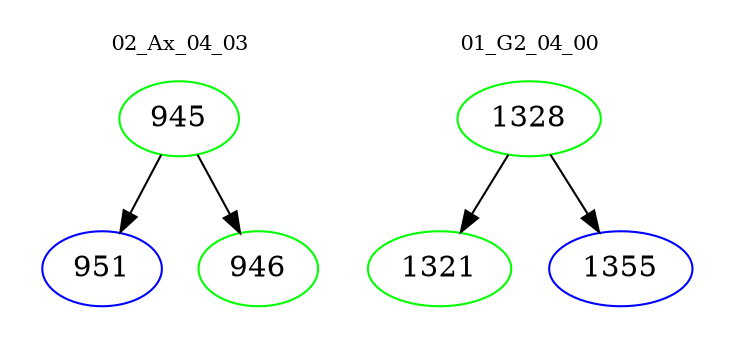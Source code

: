 digraph{
subgraph cluster_0 {
color = white
label = "02_Ax_04_03";
fontsize=10;
T0_945 [label="945", color="green"]
T0_945 -> T0_951 [color="black"]
T0_951 [label="951", color="blue"]
T0_945 -> T0_946 [color="black"]
T0_946 [label="946", color="green"]
}
subgraph cluster_1 {
color = white
label = "01_G2_04_00";
fontsize=10;
T1_1328 [label="1328", color="green"]
T1_1328 -> T1_1321 [color="black"]
T1_1321 [label="1321", color="green"]
T1_1328 -> T1_1355 [color="black"]
T1_1355 [label="1355", color="blue"]
}
}
